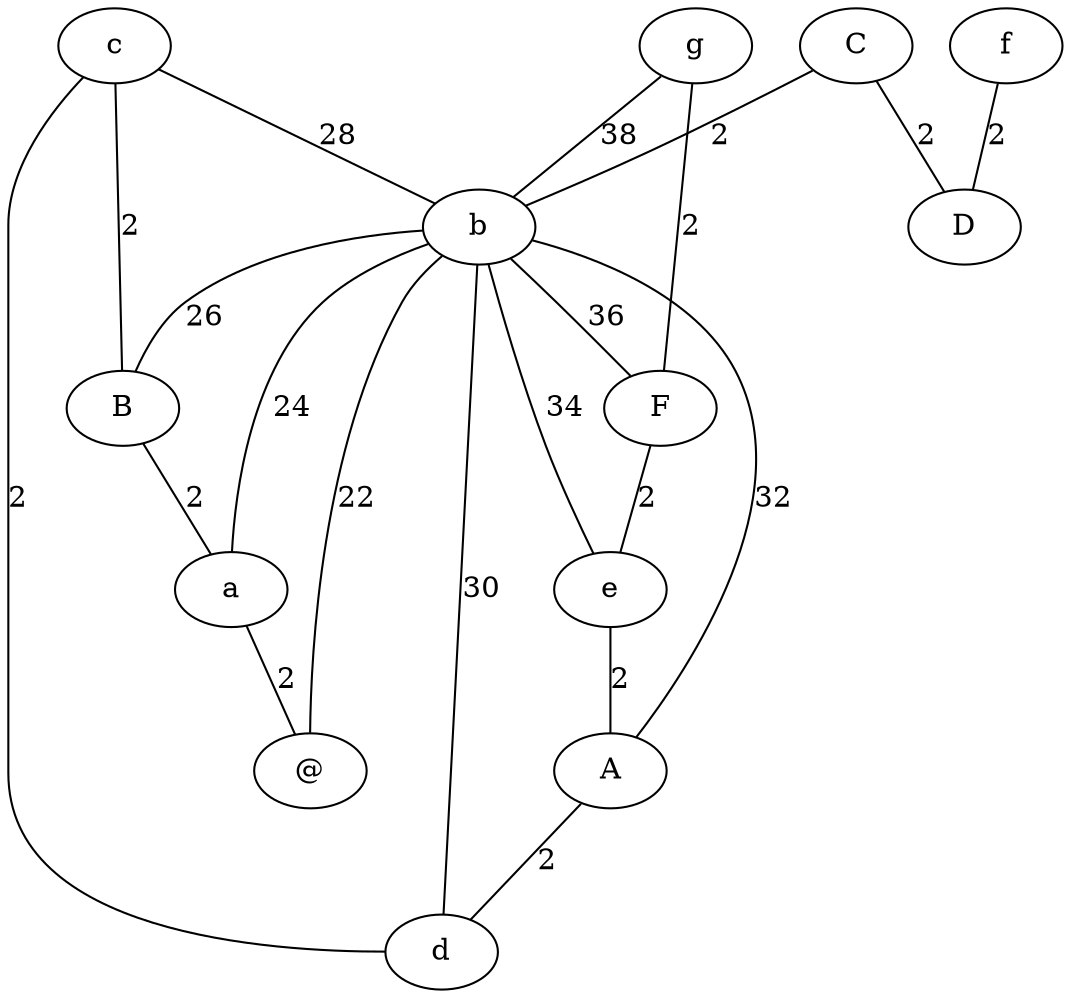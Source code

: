 digraph G {
	node0 [label="c"];
	node1 [label="g"];
	node2 [label="C"];
	node3 [label="b"];
	node4 [label="f"];
	node5 [label="B"];
	node6 [label="F"];
	node7 [label="a"];
	node8 [label="e"];
	node9 [label="A"];
	node10 [label="d"];
	node11 [label="@"];
	node12 [label="D"];
	subgraph U {
		edge [dir=none];
		node0 -> node10 [label="2"];
		node0 -> node5 [label="2"];
		node0 -> node3 [label="28"];
		node1 -> node6 [label="2"];
		node1 -> node3 [label="38"];
		node2 -> node12 [label="2"];
		node2 -> node3 [label="2"];
		node3 -> node6 [label="36"];
		node3 -> node10 [label="30"];
		node3 -> node8 [label="34"];
		node3 -> node5 [label="26"];
		node3 -> node11 [label="22"];
		node3 -> node9 [label="32"];
		node3 -> node7 [label="24"];
		node4 -> node12 [label="2"];
		node5 -> node7 [label="2"];
		node6 -> node8 [label="2"];
		node7 -> node11 [label="2"];
		node8 -> node9 [label="2"];
		node9 -> node10 [label="2"];
	}
	subgraph D {
	}
}
